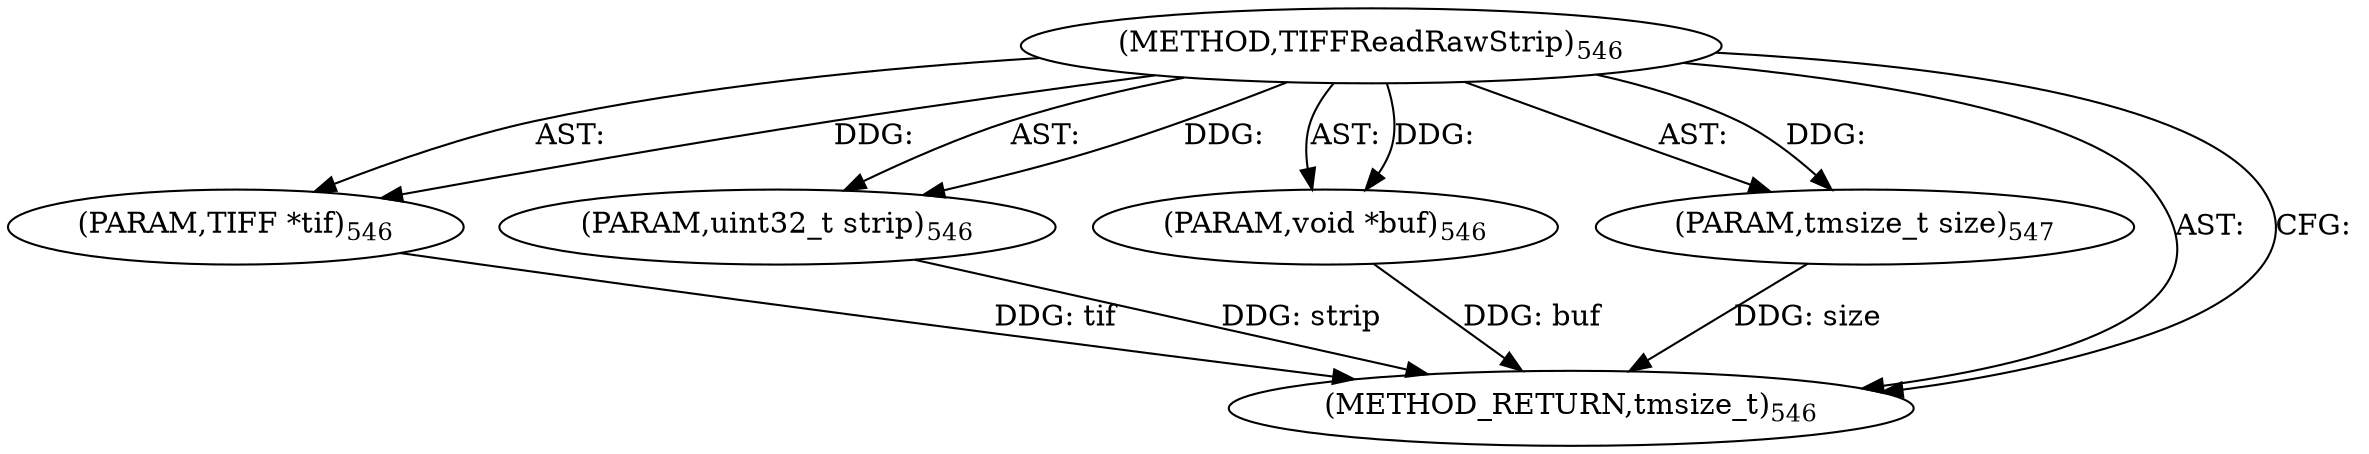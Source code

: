 digraph "TIFFReadRawStrip" {  
"9138" [label = <(METHOD,TIFFReadRawStrip)<SUB>546</SUB>> ]
"9139" [label = <(PARAM,TIFF *tif)<SUB>546</SUB>> ]
"9140" [label = <(PARAM,uint32_t strip)<SUB>546</SUB>> ]
"9141" [label = <(PARAM,void *buf)<SUB>546</SUB>> ]
"9142" [label = <(PARAM,tmsize_t size)<SUB>547</SUB>> ]
"9143" [label = <(METHOD_RETURN,tmsize_t)<SUB>546</SUB>> ]
  "9138" -> "9139"  [ label = "AST: "] 
  "9138" -> "9140"  [ label = "AST: "] 
  "9138" -> "9141"  [ label = "AST: "] 
  "9138" -> "9142"  [ label = "AST: "] 
  "9138" -> "9143"  [ label = "AST: "] 
  "9138" -> "9143"  [ label = "CFG: "] 
  "9139" -> "9143"  [ label = "DDG: tif"] 
  "9140" -> "9143"  [ label = "DDG: strip"] 
  "9141" -> "9143"  [ label = "DDG: buf"] 
  "9142" -> "9143"  [ label = "DDG: size"] 
  "9138" -> "9139"  [ label = "DDG: "] 
  "9138" -> "9140"  [ label = "DDG: "] 
  "9138" -> "9141"  [ label = "DDG: "] 
  "9138" -> "9142"  [ label = "DDG: "] 
}
